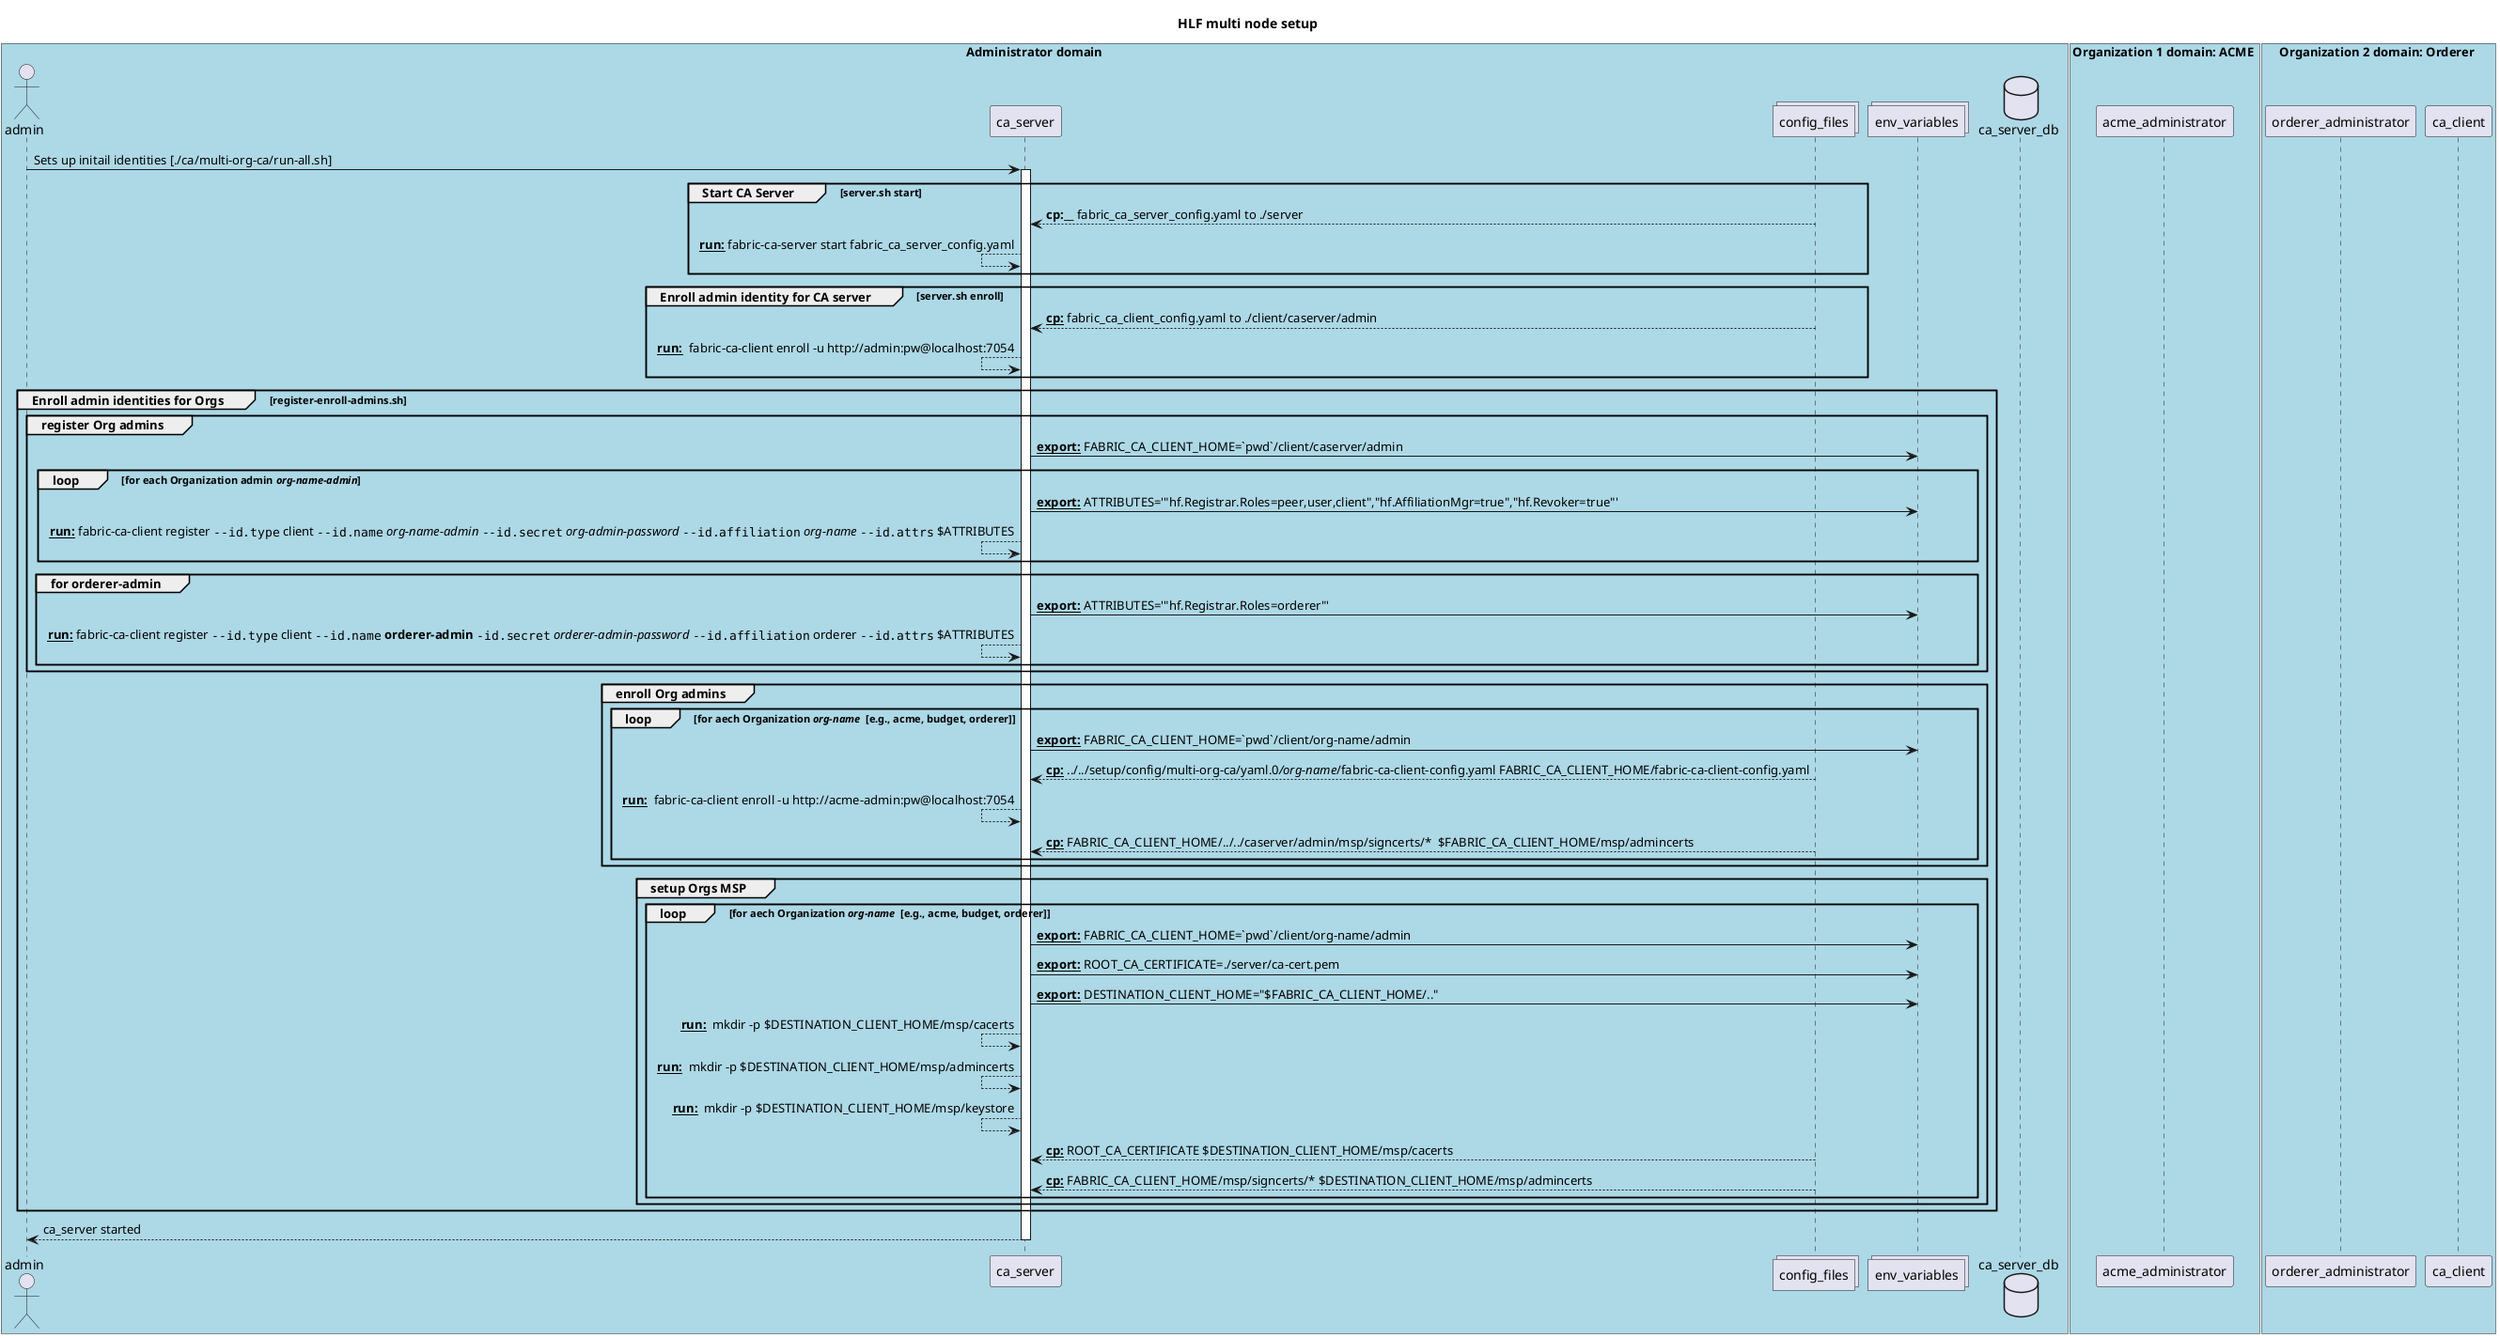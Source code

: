 @startuml
title HLF multi node setup



box "Administrator domain" #LightBlue
    actor admin
	participant ca_client
    participant ca_server
    collections config_files
    collections env_variables 
    
    database ca_server_db

end box

box "Organization 1 domain: ACME " #LightBlue
	participant acme_administrator
    participant ca_client

end box

box "Organization 2 domain: Orderer " #LightBlue
	participant orderer_administrator
    participant ca_client
end box

' NOTE : for the moment the interactions may sound local , because it follows the script, adaptations are required.

admin -> ca_server: Sets up initail identities [./ca/multi-org-ca/run-all.sh]


activate ca_server

group Start CA Server [server.sh start]
    ca_server <-- config_files : **cp:__** fabric_ca_server_config.yaml to ./server
    ca_server <-- ca_server : **__run:__** fabric-ca-server start fabric_ca_server_config.yaml
end 

group Enroll admin identity for CA server [server.sh enroll]
    ca_server <-- config_files : **__cp:__** fabric_ca_client_config.yaml to ./client/caserver/admin
    ca_server <-- ca_server : **__run:__**  fabric-ca-client enroll -u http://admin:pw@localhost:7054
end


group Enroll admin identities for Orgs [register-enroll-admins.sh]

    group register Org admins
        'set CA admin server. Ex: source setclient.sh caserver admin
        ca_server -> env_variables : **__export:__** FABRIC_CA_CLIENT_HOME=`pwd`/client/caserver/admin
        
        loop for each Organization admin //org-name-admin//
            ca_server -> env_variables : **__export:__** ATTRIBUTES='"hf.Registrar.Roles=peer,user,client","hf.AffiliationMgr=true","hf.Revoker=true"'
            ca_server <-- ca_server : **__run:__** fabric-ca-client register ""--id.type"" client ""--id.name"" //org-name-admin// ""--id.secret"" //org-admin-password// ""--id.affiliation"" //org-name// ""--id.attrs"" $ATTRIBUTES
            'cmd example for acme org:  fabric-ca-client register --id.type client --id.name acme-admin --id.secret password --id.affiliation acme --id.attrs $ATTRIBUTES
        end

        group for **orderer-admin** 
            ca_server -> env_variables : **__export:__** ATTRIBUTES='"hf.Registrar.Roles=orderer"'
            ca_server <-- ca_server : **__run:__** fabric-ca-client register ""--id.type"" client ""--id.name"" **orderer-admin** ""-id.secret"" //orderer-admin-password// ""--id.affiliation"" orderer ""--id.attrs"" $ATTRIBUTES
        end

    end

    group enroll Org admins
        loop for aech Organization //org-name//  [e.g., acme, budget, orderer]
            'set CA admin server. Ex: source setclient.sh org-name admin
            ca_server -> env_variables : **__export:__** FABRIC_CA_CLIENT_HOME=`pwd`/client/org-name/admin
            ca_server <-- config_files : **__cp:__** ../../setup/config/multi-org-ca/yaml.0///org-name///fabric-ca-client-config.yaml FABRIC_CA_CLIENT_HOME/fabric-ca-client-config.yaml
            ca_server <-- ca_server : **__run:__**  fabric-ca-client enroll -u http://acme-admin:pw@localhost:7054
            ca_server <-- config_files : **__cp:__** FABRIC_CA_CLIENT_HOME/../../caserver/admin/msp/signcerts/*  $FABRIC_CA_CLIENT_HOME/msp/admincerts
        end
    end
    
    group setup Orgs MSP
        loop for aech Organization //org-name//  [e.g., acme, budget, orderer]
            'set CA admin server. Ex: source setclient.sh org-name admin
            ca_server -> env_variables : **__export:__** FABRIC_CA_CLIENT_HOME=`pwd`/client/org-name/admin

            ' NOTE: TBC : the file ca-cert.pem is potentially generated by fabric-ca-server start fabric_ca_server_config.yaml
            ca_server -> env_variables : **__export:__** ROOT_CA_CERTIFICATE=./server/ca-cert.pem   
            ca_server -> env_variables : **__export:__** DESTINATION_CLIENT_HOME="$FABRIC_CA_CLIENT_HOME/.."

            ca_server <-- ca_server : **__run:__**  mkdir -p $DESTINATION_CLIENT_HOME/msp/cacerts
            ca_server <-- ca_server : **__run:__**  mkdir -p $DESTINATION_CLIENT_HOME/msp/admincerts 
            ca_server <-- ca_server : **__run:__**  mkdir -p $DESTINATION_CLIENT_HOME/msp/keystore  

            ' Copy the Root CA Cert
            ca_server <-- config_files : **__cp:__** ROOT_CA_CERTIFICATE $DESTINATION_CLIENT_HOME/msp/cacerts

            ' Copy the admin certs - ORG admin is the admin for the specified Org
            ca_server <-- config_files : **__cp:__** FABRIC_CA_CLIENT_HOME/msp/signcerts/* $DESTINATION_CLIENT_HOME/msp/admincerts 
        end
    end


end


return ca_server started

deactivate ca_server



@enduml